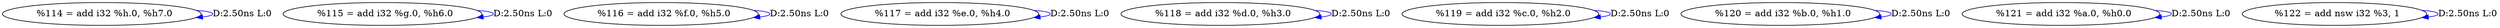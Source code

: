 digraph {
Node0x371b630[label="  %114 = add i32 %h.0, %h7.0"];
Node0x371b630 -> Node0x371b630[label="D:2.50ns L:0",color=blue];
Node0x371b710[label="  %115 = add i32 %g.0, %h6.0"];
Node0x371b710 -> Node0x371b710[label="D:2.50ns L:0",color=blue];
Node0x371b7f0[label="  %116 = add i32 %f.0, %h5.0"];
Node0x371b7f0 -> Node0x371b7f0[label="D:2.50ns L:0",color=blue];
Node0x371b8d0[label="  %117 = add i32 %e.0, %h4.0"];
Node0x371b8d0 -> Node0x371b8d0[label="D:2.50ns L:0",color=blue];
Node0x371b9b0[label="  %118 = add i32 %d.0, %h3.0"];
Node0x371b9b0 -> Node0x371b9b0[label="D:2.50ns L:0",color=blue];
Node0x371ba90[label="  %119 = add i32 %c.0, %h2.0"];
Node0x371ba90 -> Node0x371ba90[label="D:2.50ns L:0",color=blue];
Node0x371bb70[label="  %120 = add i32 %b.0, %h1.0"];
Node0x371bb70 -> Node0x371bb70[label="D:2.50ns L:0",color=blue];
Node0x371bc50[label="  %121 = add i32 %a.0, %h0.0"];
Node0x371bc50 -> Node0x371bc50[label="D:2.50ns L:0",color=blue];
Node0x371bd30[label="  %122 = add nsw i32 %3, 1"];
Node0x371bd30 -> Node0x371bd30[label="D:2.50ns L:0",color=blue];
}
